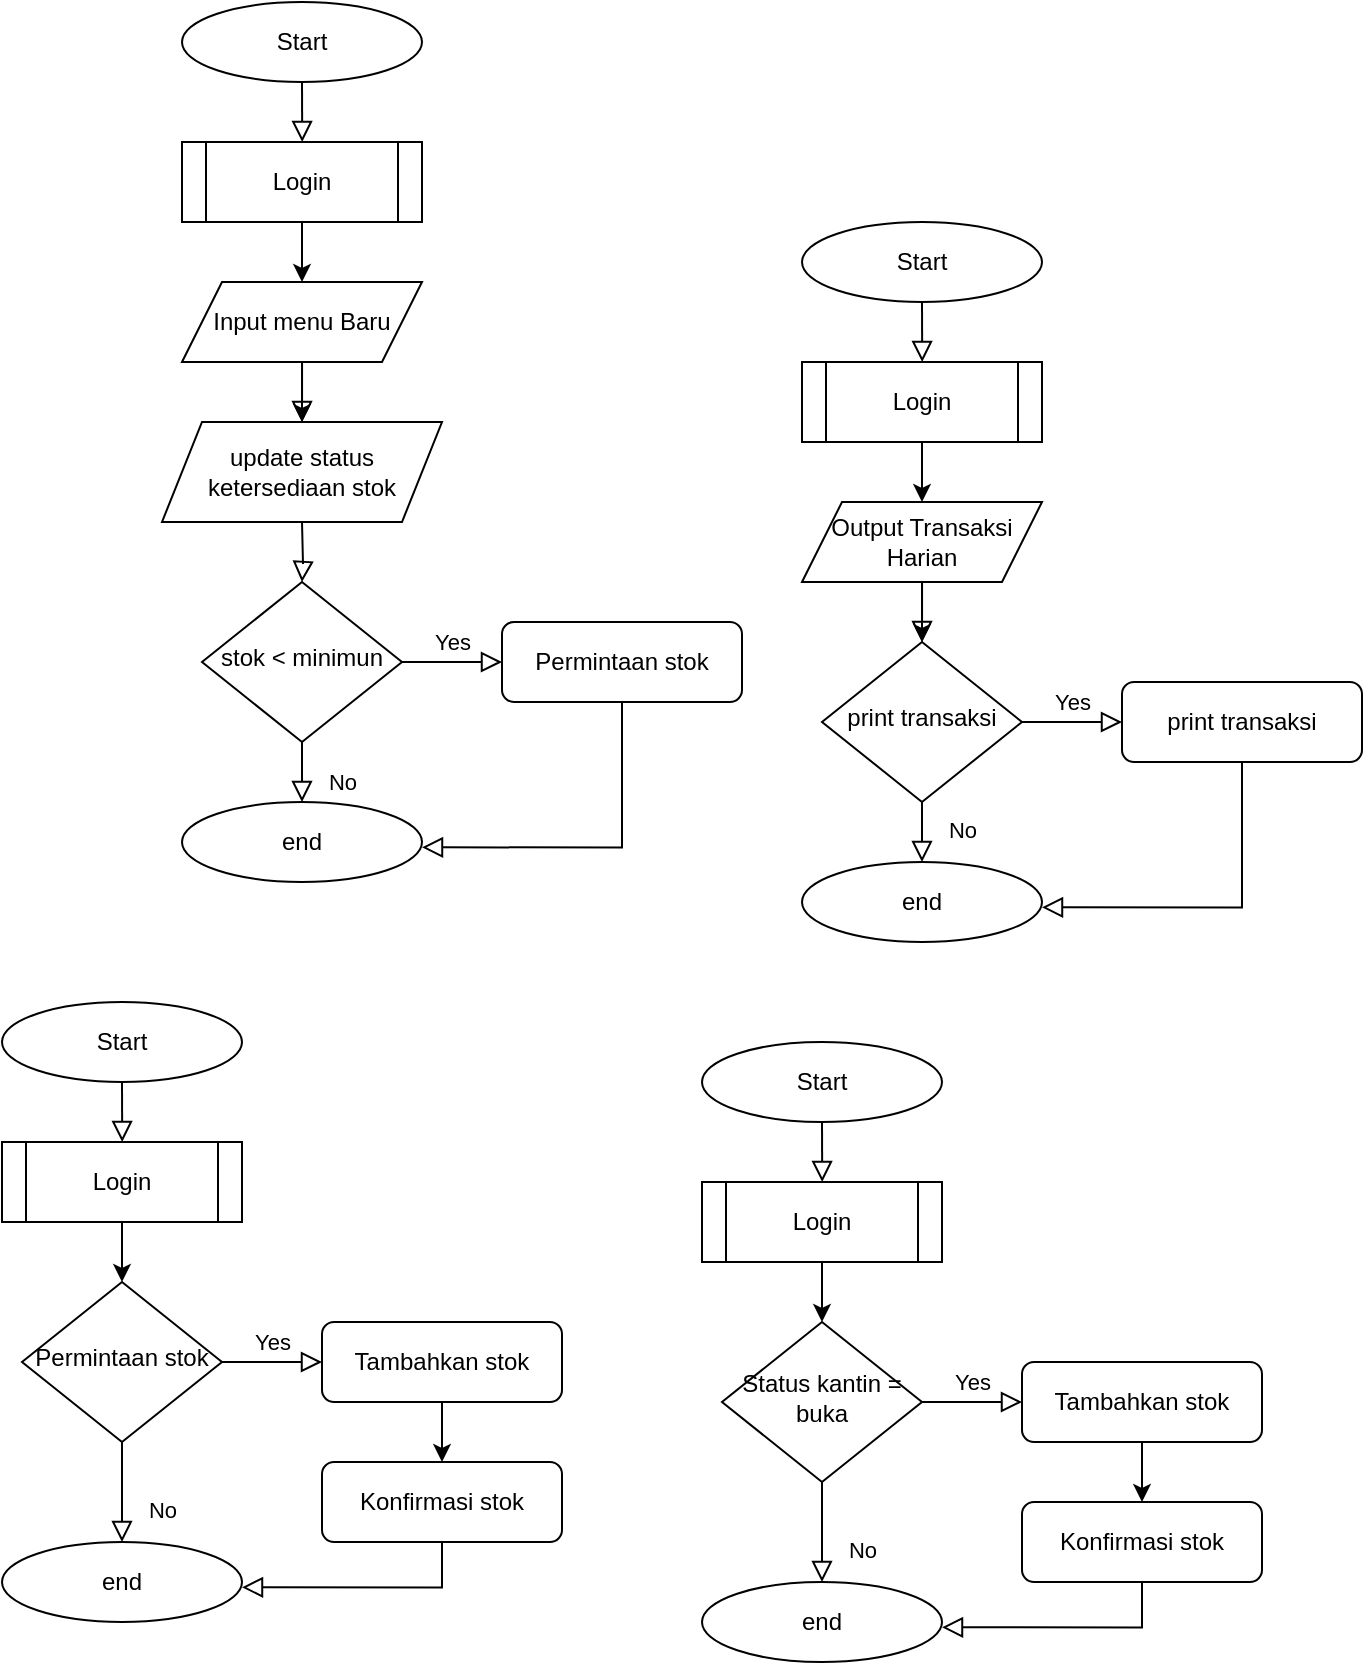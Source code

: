 <mxfile version="24.8.4">
  <diagram id="C5RBs43oDa-KdzZeNtuy" name="Page-1">
    <mxGraphModel dx="451" dy="245" grid="1" gridSize="10" guides="1" tooltips="1" connect="1" arrows="1" fold="1" page="1" pageScale="1" pageWidth="827" pageHeight="1169" math="0" shadow="0">
      <root>
        <mxCell id="WIyWlLk6GJQsqaUBKTNV-0" />
        <mxCell id="WIyWlLk6GJQsqaUBKTNV-1" parent="WIyWlLk6GJQsqaUBKTNV-0" />
        <mxCell id="m_5mXAsIZaVLu5FHzMth-15" value="" style="group" parent="WIyWlLk6GJQsqaUBKTNV-1" vertex="1" connectable="0">
          <mxGeometry x="150" y="20" width="290" height="440" as="geometry" />
        </mxCell>
        <mxCell id="WIyWlLk6GJQsqaUBKTNV-2" value="" style="rounded=0;html=1;jettySize=auto;orthogonalLoop=1;fontSize=11;endArrow=block;endFill=0;endSize=8;strokeWidth=1;shadow=0;labelBackgroundColor=none;edgeStyle=orthogonalEdgeStyle;" parent="m_5mXAsIZaVLu5FHzMth-15" edge="1">
          <mxGeometry relative="1" as="geometry">
            <mxPoint x="70.029" y="180" as="sourcePoint" />
            <mxPoint x="70.029" y="210.023" as="targetPoint" />
          </mxGeometry>
        </mxCell>
        <mxCell id="WIyWlLk6GJQsqaUBKTNV-4" value="" style="rounded=0;html=1;jettySize=auto;orthogonalLoop=1;fontSize=11;endArrow=block;endFill=0;endSize=8;strokeWidth=1;shadow=0;labelBackgroundColor=none;edgeStyle=orthogonalEdgeStyle;" parent="m_5mXAsIZaVLu5FHzMth-15" target="WIyWlLk6GJQsqaUBKTNV-10" edge="1">
          <mxGeometry y="20" relative="1" as="geometry">
            <mxPoint as="offset" />
            <mxPoint x="70" y="260" as="sourcePoint" />
          </mxGeometry>
        </mxCell>
        <mxCell id="WIyWlLk6GJQsqaUBKTNV-8" value="No" style="rounded=0;html=1;jettySize=auto;orthogonalLoop=1;fontSize=11;endArrow=block;endFill=0;endSize=8;strokeWidth=1;shadow=0;labelBackgroundColor=none;edgeStyle=orthogonalEdgeStyle;" parent="m_5mXAsIZaVLu5FHzMth-15" source="WIyWlLk6GJQsqaUBKTNV-10" edge="1">
          <mxGeometry x="0.333" y="20" relative="1" as="geometry">
            <mxPoint as="offset" />
            <mxPoint x="70" y="400" as="targetPoint" />
            <Array as="points">
              <mxPoint x="70" y="400" />
              <mxPoint x="70" y="400" />
            </Array>
          </mxGeometry>
        </mxCell>
        <mxCell id="WIyWlLk6GJQsqaUBKTNV-9" value="Yes" style="edgeStyle=orthogonalEdgeStyle;rounded=0;html=1;jettySize=auto;orthogonalLoop=1;fontSize=11;endArrow=block;endFill=0;endSize=8;strokeWidth=1;shadow=0;labelBackgroundColor=none;" parent="m_5mXAsIZaVLu5FHzMth-15" source="WIyWlLk6GJQsqaUBKTNV-10" target="WIyWlLk6GJQsqaUBKTNV-12" edge="1">
          <mxGeometry y="10" relative="1" as="geometry">
            <mxPoint as="offset" />
          </mxGeometry>
        </mxCell>
        <mxCell id="WIyWlLk6GJQsqaUBKTNV-10" value="stok &amp;lt; minimun" style="rhombus;whiteSpace=wrap;html=1;shadow=0;fontFamily=Helvetica;fontSize=12;align=center;strokeWidth=1;spacing=6;spacingTop=-4;" parent="m_5mXAsIZaVLu5FHzMth-15" vertex="1">
          <mxGeometry x="20" y="290" width="100" height="80" as="geometry" />
        </mxCell>
        <mxCell id="WIyWlLk6GJQsqaUBKTNV-12" value="Permintaan stok" style="rounded=1;whiteSpace=wrap;html=1;fontSize=12;glass=0;strokeWidth=1;shadow=0;" parent="m_5mXAsIZaVLu5FHzMth-15" vertex="1">
          <mxGeometry x="170" y="310" width="120" height="40" as="geometry" />
        </mxCell>
        <mxCell id="m_5mXAsIZaVLu5FHzMth-0" value="Start" style="ellipse;whiteSpace=wrap;html=1;" parent="m_5mXAsIZaVLu5FHzMth-15" vertex="1">
          <mxGeometry x="10" width="120" height="40" as="geometry" />
        </mxCell>
        <mxCell id="m_5mXAsIZaVLu5FHzMth-1" value="Login" style="shape=process;whiteSpace=wrap;html=1;backgroundOutline=1;" parent="m_5mXAsIZaVLu5FHzMth-15" vertex="1">
          <mxGeometry x="10" y="70" width="120" height="40" as="geometry" />
        </mxCell>
        <mxCell id="m_5mXAsIZaVLu5FHzMth-6" value="" style="edgeStyle=orthogonalEdgeStyle;rounded=0;orthogonalLoop=1;jettySize=auto;html=1;" parent="m_5mXAsIZaVLu5FHzMth-15" source="m_5mXAsIZaVLu5FHzMth-2" target="m_5mXAsIZaVLu5FHzMth-3" edge="1">
          <mxGeometry relative="1" as="geometry" />
        </mxCell>
        <mxCell id="m_5mXAsIZaVLu5FHzMth-2" value="Input menu Baru" style="shape=parallelogram;perimeter=parallelogramPerimeter;whiteSpace=wrap;html=1;fixedSize=1;" parent="m_5mXAsIZaVLu5FHzMth-15" vertex="1">
          <mxGeometry x="10" y="140" width="120" height="40" as="geometry" />
        </mxCell>
        <mxCell id="m_5mXAsIZaVLu5FHzMth-3" value="update status ketersediaan stok" style="shape=parallelogram;perimeter=parallelogramPerimeter;whiteSpace=wrap;html=1;fixedSize=1;" parent="m_5mXAsIZaVLu5FHzMth-15" vertex="1">
          <mxGeometry y="210" width="140" height="50" as="geometry" />
        </mxCell>
        <mxCell id="m_5mXAsIZaVLu5FHzMth-4" value="" style="rounded=0;html=1;jettySize=auto;orthogonalLoop=1;fontSize=11;endArrow=block;endFill=0;endSize=8;strokeWidth=1;shadow=0;labelBackgroundColor=none;edgeStyle=orthogonalEdgeStyle;exitX=0.5;exitY=1;exitDx=0;exitDy=0;" parent="m_5mXAsIZaVLu5FHzMth-15" source="m_5mXAsIZaVLu5FHzMth-0" edge="1">
          <mxGeometry relative="1" as="geometry">
            <mxPoint x="69.9" y="41.84" as="sourcePoint" />
            <mxPoint x="70.1" y="70" as="targetPoint" />
          </mxGeometry>
        </mxCell>
        <mxCell id="m_5mXAsIZaVLu5FHzMth-5" value="" style="rounded=0;html=1;jettySize=auto;orthogonalLoop=1;fontSize=11;endArrow=block;endFill=0;endSize=8;strokeWidth=1;shadow=0;labelBackgroundColor=none;edgeStyle=orthogonalEdgeStyle;exitX=0.5;exitY=1;exitDx=0;exitDy=0;entryX=1;entryY=0.567;entryDx=0;entryDy=0;entryPerimeter=0;" parent="m_5mXAsIZaVLu5FHzMth-15" source="WIyWlLk6GJQsqaUBKTNV-12" target="m_5mXAsIZaVLu5FHzMth-11" edge="1">
          <mxGeometry x="0.333" y="20" relative="1" as="geometry">
            <mxPoint as="offset" />
            <mxPoint x="80" y="390" as="sourcePoint" />
            <mxPoint x="130" y="460" as="targetPoint" />
          </mxGeometry>
        </mxCell>
        <mxCell id="m_5mXAsIZaVLu5FHzMth-9" value="" style="endArrow=classic;html=1;rounded=0;exitX=0.5;exitY=1;exitDx=0;exitDy=0;entryX=0.5;entryY=0;entryDx=0;entryDy=0;" parent="m_5mXAsIZaVLu5FHzMth-15" source="m_5mXAsIZaVLu5FHzMth-1" target="m_5mXAsIZaVLu5FHzMth-2" edge="1">
          <mxGeometry width="50" height="50" relative="1" as="geometry">
            <mxPoint x="100" y="130" as="sourcePoint" />
            <mxPoint x="150" y="80" as="targetPoint" />
          </mxGeometry>
        </mxCell>
        <mxCell id="m_5mXAsIZaVLu5FHzMth-11" value="end" style="ellipse;whiteSpace=wrap;html=1;" parent="m_5mXAsIZaVLu5FHzMth-15" vertex="1">
          <mxGeometry x="10" y="400" width="120" height="40" as="geometry" />
        </mxCell>
        <mxCell id="m_5mXAsIZaVLu5FHzMth-16" value="" style="group" parent="WIyWlLk6GJQsqaUBKTNV-1" vertex="1" connectable="0">
          <mxGeometry x="460" y="130" width="290" height="440" as="geometry" />
        </mxCell>
        <mxCell id="m_5mXAsIZaVLu5FHzMth-17" value="" style="rounded=0;html=1;jettySize=auto;orthogonalLoop=1;fontSize=11;endArrow=block;endFill=0;endSize=8;strokeWidth=1;shadow=0;labelBackgroundColor=none;edgeStyle=orthogonalEdgeStyle;" parent="m_5mXAsIZaVLu5FHzMth-16" edge="1">
          <mxGeometry relative="1" as="geometry">
            <mxPoint x="70.029" y="180" as="sourcePoint" />
            <mxPoint x="70.029" y="210.023" as="targetPoint" />
          </mxGeometry>
        </mxCell>
        <mxCell id="m_5mXAsIZaVLu5FHzMth-19" value="No" style="rounded=0;html=1;jettySize=auto;orthogonalLoop=1;fontSize=11;endArrow=block;endFill=0;endSize=8;strokeWidth=1;shadow=0;labelBackgroundColor=none;edgeStyle=orthogonalEdgeStyle;entryX=0.5;entryY=0;entryDx=0;entryDy=0;" parent="m_5mXAsIZaVLu5FHzMth-16" source="m_5mXAsIZaVLu5FHzMth-21" target="m_5mXAsIZaVLu5FHzMth-31" edge="1">
          <mxGeometry x="0.333" y="20" relative="1" as="geometry">
            <mxPoint as="offset" />
            <mxPoint x="70" y="400" as="targetPoint" />
            <Array as="points" />
          </mxGeometry>
        </mxCell>
        <mxCell id="m_5mXAsIZaVLu5FHzMth-20" value="Yes" style="edgeStyle=orthogonalEdgeStyle;rounded=0;html=1;jettySize=auto;orthogonalLoop=1;fontSize=11;endArrow=block;endFill=0;endSize=8;strokeWidth=1;shadow=0;labelBackgroundColor=none;" parent="m_5mXAsIZaVLu5FHzMth-16" source="m_5mXAsIZaVLu5FHzMth-21" target="m_5mXAsIZaVLu5FHzMth-22" edge="1">
          <mxGeometry y="10" relative="1" as="geometry">
            <mxPoint as="offset" />
          </mxGeometry>
        </mxCell>
        <mxCell id="m_5mXAsIZaVLu5FHzMth-21" value="print transaksi" style="rhombus;whiteSpace=wrap;html=1;shadow=0;fontFamily=Helvetica;fontSize=12;align=center;strokeWidth=1;spacing=6;spacingTop=-4;" parent="m_5mXAsIZaVLu5FHzMth-16" vertex="1">
          <mxGeometry x="20" y="210" width="100" height="80" as="geometry" />
        </mxCell>
        <mxCell id="m_5mXAsIZaVLu5FHzMth-22" value="print transaksi" style="rounded=1;whiteSpace=wrap;html=1;fontSize=12;glass=0;strokeWidth=1;shadow=0;" parent="m_5mXAsIZaVLu5FHzMth-16" vertex="1">
          <mxGeometry x="170" y="230" width="120" height="40" as="geometry" />
        </mxCell>
        <mxCell id="m_5mXAsIZaVLu5FHzMth-23" value="Start" style="ellipse;whiteSpace=wrap;html=1;" parent="m_5mXAsIZaVLu5FHzMth-16" vertex="1">
          <mxGeometry x="10" width="120" height="40" as="geometry" />
        </mxCell>
        <mxCell id="m_5mXAsIZaVLu5FHzMth-24" value="Login" style="shape=process;whiteSpace=wrap;html=1;backgroundOutline=1;" parent="m_5mXAsIZaVLu5FHzMth-16" vertex="1">
          <mxGeometry x="10" y="70" width="120" height="40" as="geometry" />
        </mxCell>
        <mxCell id="m_5mXAsIZaVLu5FHzMth-25" value="" style="edgeStyle=orthogonalEdgeStyle;rounded=0;orthogonalLoop=1;jettySize=auto;html=1;" parent="m_5mXAsIZaVLu5FHzMth-16" source="m_5mXAsIZaVLu5FHzMth-26" edge="1">
          <mxGeometry relative="1" as="geometry">
            <mxPoint x="70" y="210" as="targetPoint" />
          </mxGeometry>
        </mxCell>
        <mxCell id="m_5mXAsIZaVLu5FHzMth-26" value="Output Transaksi Harian" style="shape=parallelogram;perimeter=parallelogramPerimeter;whiteSpace=wrap;html=1;fixedSize=1;" parent="m_5mXAsIZaVLu5FHzMth-16" vertex="1">
          <mxGeometry x="10" y="140" width="120" height="40" as="geometry" />
        </mxCell>
        <mxCell id="m_5mXAsIZaVLu5FHzMth-28" value="" style="rounded=0;html=1;jettySize=auto;orthogonalLoop=1;fontSize=11;endArrow=block;endFill=0;endSize=8;strokeWidth=1;shadow=0;labelBackgroundColor=none;edgeStyle=orthogonalEdgeStyle;exitX=0.5;exitY=1;exitDx=0;exitDy=0;" parent="m_5mXAsIZaVLu5FHzMth-16" source="m_5mXAsIZaVLu5FHzMth-23" edge="1">
          <mxGeometry relative="1" as="geometry">
            <mxPoint x="69.9" y="41.84" as="sourcePoint" />
            <mxPoint x="70.1" y="70" as="targetPoint" />
          </mxGeometry>
        </mxCell>
        <mxCell id="m_5mXAsIZaVLu5FHzMth-29" value="" style="rounded=0;html=1;jettySize=auto;orthogonalLoop=1;fontSize=11;endArrow=block;endFill=0;endSize=8;strokeWidth=1;shadow=0;labelBackgroundColor=none;edgeStyle=orthogonalEdgeStyle;exitX=0.5;exitY=1;exitDx=0;exitDy=0;entryX=1;entryY=0.567;entryDx=0;entryDy=0;entryPerimeter=0;" parent="m_5mXAsIZaVLu5FHzMth-16" source="m_5mXAsIZaVLu5FHzMth-22" target="m_5mXAsIZaVLu5FHzMth-31" edge="1">
          <mxGeometry x="0.333" y="20" relative="1" as="geometry">
            <mxPoint as="offset" />
            <mxPoint x="80" y="390" as="sourcePoint" />
            <mxPoint x="130" y="460" as="targetPoint" />
          </mxGeometry>
        </mxCell>
        <mxCell id="m_5mXAsIZaVLu5FHzMth-30" value="" style="endArrow=classic;html=1;rounded=0;exitX=0.5;exitY=1;exitDx=0;exitDy=0;entryX=0.5;entryY=0;entryDx=0;entryDy=0;" parent="m_5mXAsIZaVLu5FHzMth-16" source="m_5mXAsIZaVLu5FHzMth-24" target="m_5mXAsIZaVLu5FHzMth-26" edge="1">
          <mxGeometry width="50" height="50" relative="1" as="geometry">
            <mxPoint x="100" y="130" as="sourcePoint" />
            <mxPoint x="150" y="80" as="targetPoint" />
          </mxGeometry>
        </mxCell>
        <mxCell id="m_5mXAsIZaVLu5FHzMth-31" value="end" style="ellipse;whiteSpace=wrap;html=1;" parent="m_5mXAsIZaVLu5FHzMth-16" vertex="1">
          <mxGeometry x="10" y="320" width="120" height="40" as="geometry" />
        </mxCell>
        <mxCell id="m_5mXAsIZaVLu5FHzMth-72" value="" style="group" parent="WIyWlLk6GJQsqaUBKTNV-1" vertex="1" connectable="0">
          <mxGeometry x="70" y="520" width="280" height="310" as="geometry" />
        </mxCell>
        <mxCell id="m_5mXAsIZaVLu5FHzMth-67" value="" style="endArrow=classic;html=1;rounded=0;" parent="m_5mXAsIZaVLu5FHzMth-72" edge="1">
          <mxGeometry width="50" height="50" relative="1" as="geometry">
            <mxPoint x="60" y="110" as="sourcePoint" />
            <mxPoint x="60" y="140" as="targetPoint" />
          </mxGeometry>
        </mxCell>
        <mxCell id="m_5mXAsIZaVLu5FHzMth-70" value="" style="endArrow=classic;html=1;rounded=0;entryX=0.5;entryY=0;entryDx=0;entryDy=0;" parent="m_5mXAsIZaVLu5FHzMth-72" target="m_5mXAsIZaVLu5FHzMth-59" edge="1">
          <mxGeometry width="50" height="50" relative="1" as="geometry">
            <mxPoint x="220" y="200" as="sourcePoint" />
            <mxPoint x="170" y="250" as="targetPoint" />
          </mxGeometry>
        </mxCell>
        <mxCell id="m_5mXAsIZaVLu5FHzMth-34" value="No" style="rounded=0;html=1;jettySize=auto;orthogonalLoop=1;fontSize=11;endArrow=block;endFill=0;endSize=8;strokeWidth=1;shadow=0;labelBackgroundColor=none;edgeStyle=orthogonalEdgeStyle;entryX=0.5;entryY=0;entryDx=0;entryDy=0;" parent="m_5mXAsIZaVLu5FHzMth-72" source="m_5mXAsIZaVLu5FHzMth-36" target="m_5mXAsIZaVLu5FHzMth-45" edge="1">
          <mxGeometry x="0.333" y="20" relative="1" as="geometry">
            <mxPoint as="offset" />
            <mxPoint x="60" y="400" as="targetPoint" />
            <Array as="points" />
          </mxGeometry>
        </mxCell>
        <mxCell id="m_5mXAsIZaVLu5FHzMth-35" value="Yes" style="edgeStyle=orthogonalEdgeStyle;rounded=0;html=1;jettySize=auto;orthogonalLoop=1;fontSize=11;endArrow=block;endFill=0;endSize=8;strokeWidth=1;shadow=0;labelBackgroundColor=none;" parent="m_5mXAsIZaVLu5FHzMth-72" source="m_5mXAsIZaVLu5FHzMth-36" target="m_5mXAsIZaVLu5FHzMth-37" edge="1">
          <mxGeometry y="10" relative="1" as="geometry">
            <mxPoint as="offset" />
          </mxGeometry>
        </mxCell>
        <mxCell id="m_5mXAsIZaVLu5FHzMth-36" value="Permintaan stok" style="rhombus;whiteSpace=wrap;html=1;shadow=0;fontFamily=Helvetica;fontSize=12;align=center;strokeWidth=1;spacing=6;spacingTop=-4;" parent="m_5mXAsIZaVLu5FHzMth-72" vertex="1">
          <mxGeometry x="10" y="140" width="100" height="80" as="geometry" />
        </mxCell>
        <mxCell id="m_5mXAsIZaVLu5FHzMth-37" value="Tambahkan stok" style="rounded=1;whiteSpace=wrap;html=1;fontSize=12;glass=0;strokeWidth=1;shadow=0;" parent="m_5mXAsIZaVLu5FHzMth-72" vertex="1">
          <mxGeometry x="160" y="160" width="120" height="40" as="geometry" />
        </mxCell>
        <mxCell id="m_5mXAsIZaVLu5FHzMth-38" value="Start" style="ellipse;whiteSpace=wrap;html=1;" parent="m_5mXAsIZaVLu5FHzMth-72" vertex="1">
          <mxGeometry width="120" height="40" as="geometry" />
        </mxCell>
        <mxCell id="m_5mXAsIZaVLu5FHzMth-39" value="Login" style="shape=process;whiteSpace=wrap;html=1;backgroundOutline=1;" parent="m_5mXAsIZaVLu5FHzMth-72" vertex="1">
          <mxGeometry y="70" width="120" height="40" as="geometry" />
        </mxCell>
        <mxCell id="m_5mXAsIZaVLu5FHzMth-42" value="" style="rounded=0;html=1;jettySize=auto;orthogonalLoop=1;fontSize=11;endArrow=block;endFill=0;endSize=8;strokeWidth=1;shadow=0;labelBackgroundColor=none;edgeStyle=orthogonalEdgeStyle;exitX=0.5;exitY=1;exitDx=0;exitDy=0;" parent="m_5mXAsIZaVLu5FHzMth-72" source="m_5mXAsIZaVLu5FHzMth-38" edge="1">
          <mxGeometry relative="1" as="geometry">
            <mxPoint x="59.9" y="41.84" as="sourcePoint" />
            <mxPoint x="60.1" y="70" as="targetPoint" />
          </mxGeometry>
        </mxCell>
        <mxCell id="m_5mXAsIZaVLu5FHzMth-43" value="" style="rounded=0;html=1;jettySize=auto;orthogonalLoop=1;fontSize=11;endArrow=block;endFill=0;endSize=8;strokeWidth=1;shadow=0;labelBackgroundColor=none;edgeStyle=orthogonalEdgeStyle;exitX=0.5;exitY=1;exitDx=0;exitDy=0;entryX=1;entryY=0.567;entryDx=0;entryDy=0;entryPerimeter=0;" parent="m_5mXAsIZaVLu5FHzMth-72" source="m_5mXAsIZaVLu5FHzMth-59" target="m_5mXAsIZaVLu5FHzMth-45" edge="1">
          <mxGeometry x="0.333" y="20" relative="1" as="geometry">
            <mxPoint as="offset" />
            <mxPoint x="70" y="390" as="sourcePoint" />
            <mxPoint x="120" y="460" as="targetPoint" />
          </mxGeometry>
        </mxCell>
        <mxCell id="m_5mXAsIZaVLu5FHzMth-45" value="end" style="ellipse;whiteSpace=wrap;html=1;" parent="m_5mXAsIZaVLu5FHzMth-72" vertex="1">
          <mxGeometry y="270" width="120" height="40" as="geometry" />
        </mxCell>
        <mxCell id="m_5mXAsIZaVLu5FHzMth-59" value="Konfirmasi stok" style="rounded=1;whiteSpace=wrap;html=1;fontSize=12;glass=0;strokeWidth=1;shadow=0;" parent="m_5mXAsIZaVLu5FHzMth-72" vertex="1">
          <mxGeometry x="160" y="230" width="120" height="40" as="geometry" />
        </mxCell>
        <mxCell id="d6Exnz_ph32v1kwkcxro-0" value="" style="group" vertex="1" connectable="0" parent="WIyWlLk6GJQsqaUBKTNV-1">
          <mxGeometry x="420" y="540" width="280" height="310" as="geometry" />
        </mxCell>
        <mxCell id="d6Exnz_ph32v1kwkcxro-1" value="" style="endArrow=classic;html=1;rounded=0;" edge="1" parent="d6Exnz_ph32v1kwkcxro-0">
          <mxGeometry width="50" height="50" relative="1" as="geometry">
            <mxPoint x="60" y="110" as="sourcePoint" />
            <mxPoint x="60" y="140" as="targetPoint" />
          </mxGeometry>
        </mxCell>
        <mxCell id="d6Exnz_ph32v1kwkcxro-2" value="" style="endArrow=classic;html=1;rounded=0;entryX=0.5;entryY=0;entryDx=0;entryDy=0;" edge="1" parent="d6Exnz_ph32v1kwkcxro-0" target="d6Exnz_ph32v1kwkcxro-12">
          <mxGeometry width="50" height="50" relative="1" as="geometry">
            <mxPoint x="220" y="200" as="sourcePoint" />
            <mxPoint x="170" y="250" as="targetPoint" />
          </mxGeometry>
        </mxCell>
        <mxCell id="d6Exnz_ph32v1kwkcxro-3" value="No" style="rounded=0;html=1;jettySize=auto;orthogonalLoop=1;fontSize=11;endArrow=block;endFill=0;endSize=8;strokeWidth=1;shadow=0;labelBackgroundColor=none;edgeStyle=orthogonalEdgeStyle;entryX=0.5;entryY=0;entryDx=0;entryDy=0;" edge="1" parent="d6Exnz_ph32v1kwkcxro-0" source="d6Exnz_ph32v1kwkcxro-5" target="d6Exnz_ph32v1kwkcxro-11">
          <mxGeometry x="0.333" y="20" relative="1" as="geometry">
            <mxPoint as="offset" />
            <mxPoint x="60" y="400" as="targetPoint" />
            <Array as="points" />
          </mxGeometry>
        </mxCell>
        <mxCell id="d6Exnz_ph32v1kwkcxro-4" value="Yes" style="edgeStyle=orthogonalEdgeStyle;rounded=0;html=1;jettySize=auto;orthogonalLoop=1;fontSize=11;endArrow=block;endFill=0;endSize=8;strokeWidth=1;shadow=0;labelBackgroundColor=none;" edge="1" parent="d6Exnz_ph32v1kwkcxro-0" source="d6Exnz_ph32v1kwkcxro-5" target="d6Exnz_ph32v1kwkcxro-6">
          <mxGeometry y="10" relative="1" as="geometry">
            <mxPoint as="offset" />
          </mxGeometry>
        </mxCell>
        <mxCell id="d6Exnz_ph32v1kwkcxro-5" value="Status kantin = buka" style="rhombus;whiteSpace=wrap;html=1;shadow=0;fontFamily=Helvetica;fontSize=12;align=center;strokeWidth=1;spacing=6;spacingTop=-4;" vertex="1" parent="d6Exnz_ph32v1kwkcxro-0">
          <mxGeometry x="10" y="140" width="100" height="80" as="geometry" />
        </mxCell>
        <mxCell id="d6Exnz_ph32v1kwkcxro-6" value="Tambahkan stok" style="rounded=1;whiteSpace=wrap;html=1;fontSize=12;glass=0;strokeWidth=1;shadow=0;" vertex="1" parent="d6Exnz_ph32v1kwkcxro-0">
          <mxGeometry x="160" y="160" width="120" height="40" as="geometry" />
        </mxCell>
        <mxCell id="d6Exnz_ph32v1kwkcxro-7" value="Start" style="ellipse;whiteSpace=wrap;html=1;" vertex="1" parent="d6Exnz_ph32v1kwkcxro-0">
          <mxGeometry width="120" height="40" as="geometry" />
        </mxCell>
        <mxCell id="d6Exnz_ph32v1kwkcxro-8" value="Login" style="shape=process;whiteSpace=wrap;html=1;backgroundOutline=1;" vertex="1" parent="d6Exnz_ph32v1kwkcxro-0">
          <mxGeometry y="70" width="120" height="40" as="geometry" />
        </mxCell>
        <mxCell id="d6Exnz_ph32v1kwkcxro-9" value="" style="rounded=0;html=1;jettySize=auto;orthogonalLoop=1;fontSize=11;endArrow=block;endFill=0;endSize=8;strokeWidth=1;shadow=0;labelBackgroundColor=none;edgeStyle=orthogonalEdgeStyle;exitX=0.5;exitY=1;exitDx=0;exitDy=0;" edge="1" parent="d6Exnz_ph32v1kwkcxro-0" source="d6Exnz_ph32v1kwkcxro-7">
          <mxGeometry relative="1" as="geometry">
            <mxPoint x="59.9" y="41.84" as="sourcePoint" />
            <mxPoint x="60.1" y="70" as="targetPoint" />
          </mxGeometry>
        </mxCell>
        <mxCell id="d6Exnz_ph32v1kwkcxro-10" value="" style="rounded=0;html=1;jettySize=auto;orthogonalLoop=1;fontSize=11;endArrow=block;endFill=0;endSize=8;strokeWidth=1;shadow=0;labelBackgroundColor=none;edgeStyle=orthogonalEdgeStyle;exitX=0.5;exitY=1;exitDx=0;exitDy=0;entryX=1;entryY=0.567;entryDx=0;entryDy=0;entryPerimeter=0;" edge="1" parent="d6Exnz_ph32v1kwkcxro-0" source="d6Exnz_ph32v1kwkcxro-12" target="d6Exnz_ph32v1kwkcxro-11">
          <mxGeometry x="0.333" y="20" relative="1" as="geometry">
            <mxPoint as="offset" />
            <mxPoint x="70" y="390" as="sourcePoint" />
            <mxPoint x="120" y="460" as="targetPoint" />
          </mxGeometry>
        </mxCell>
        <mxCell id="d6Exnz_ph32v1kwkcxro-11" value="end" style="ellipse;whiteSpace=wrap;html=1;" vertex="1" parent="d6Exnz_ph32v1kwkcxro-0">
          <mxGeometry y="270" width="120" height="40" as="geometry" />
        </mxCell>
        <mxCell id="d6Exnz_ph32v1kwkcxro-12" value="Konfirmasi stok" style="rounded=1;whiteSpace=wrap;html=1;fontSize=12;glass=0;strokeWidth=1;shadow=0;" vertex="1" parent="d6Exnz_ph32v1kwkcxro-0">
          <mxGeometry x="160" y="230" width="120" height="40" as="geometry" />
        </mxCell>
      </root>
    </mxGraphModel>
  </diagram>
</mxfile>
